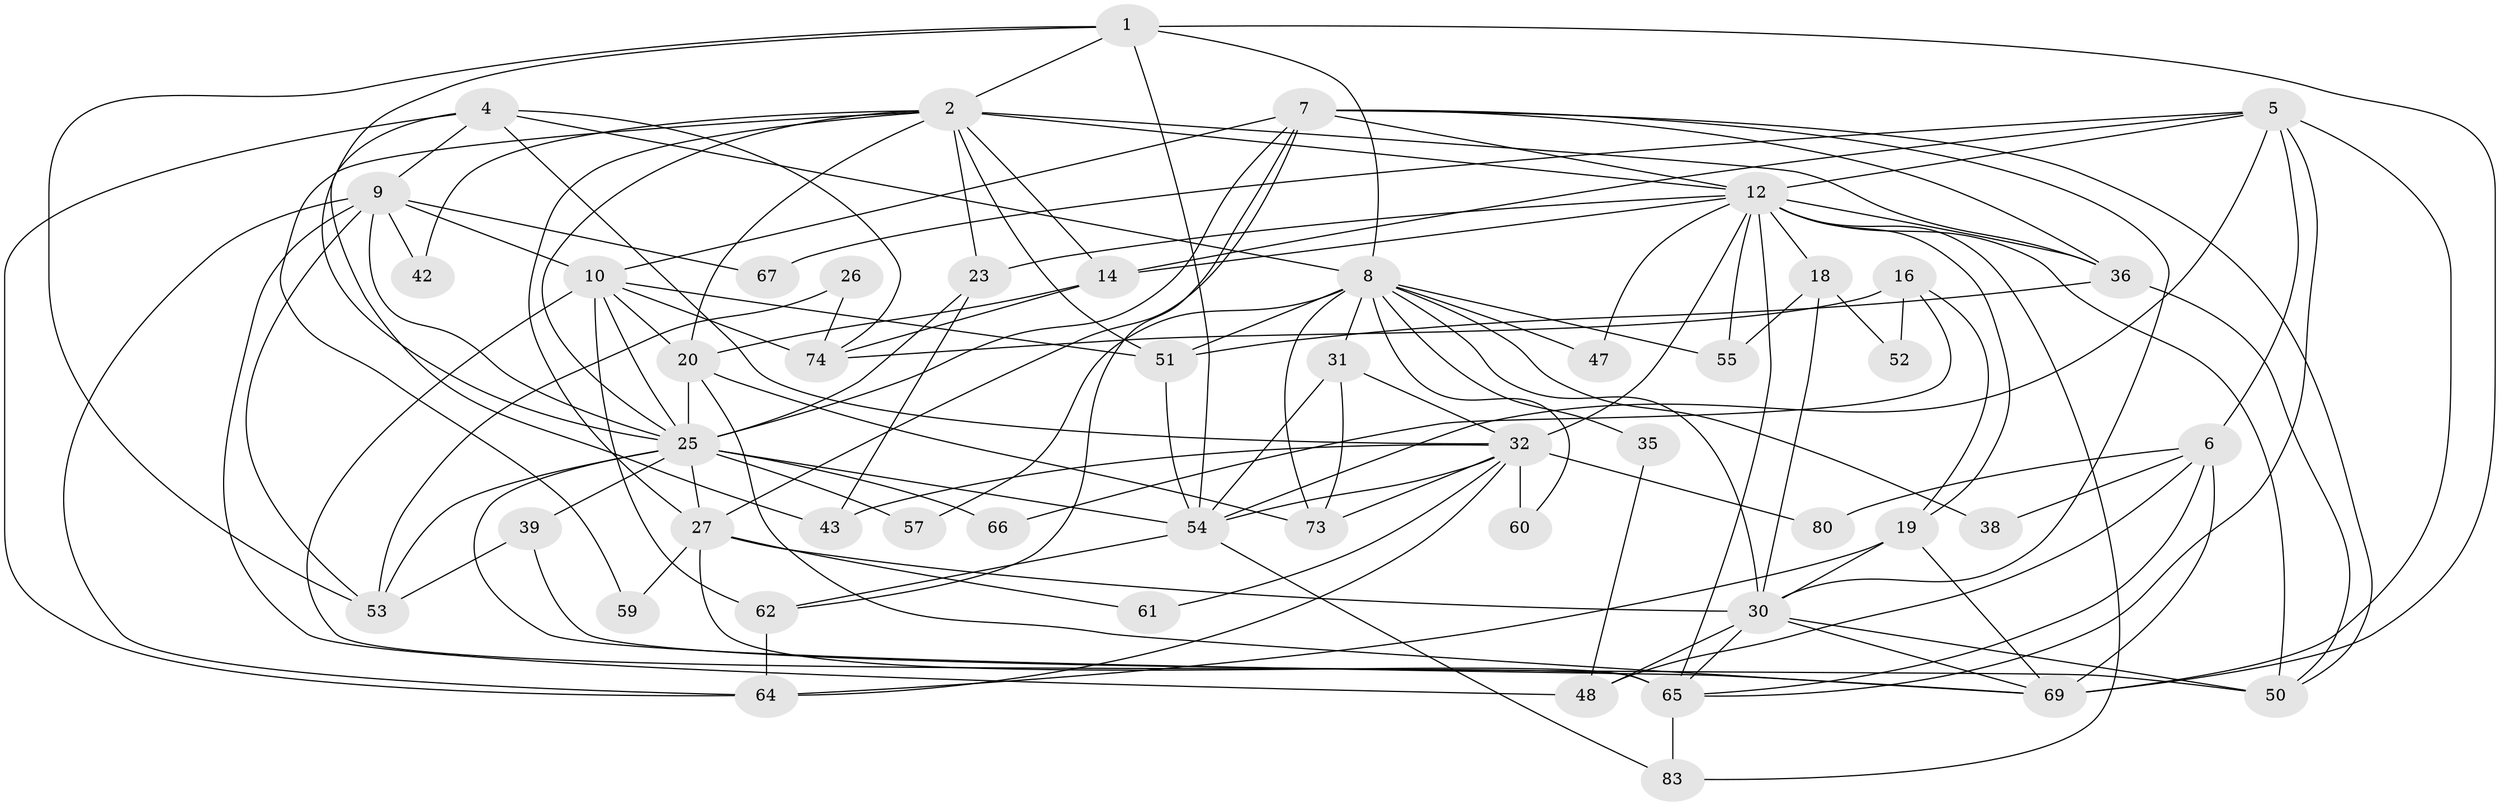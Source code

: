 // original degree distribution, {4: 0.2261904761904762, 5: 0.15476190476190477, 3: 0.23809523809523808, 6: 0.09523809523809523, 7: 0.05952380952380952, 2: 0.20238095238095238, 10: 0.011904761904761904, 8: 0.011904761904761904}
// Generated by graph-tools (version 1.1) at 2025/18/03/04/25 18:18:39]
// undirected, 50 vertices, 130 edges
graph export_dot {
graph [start="1"]
  node [color=gray90,style=filled];
  1 [super="+22+3"];
  2 [super="+24+58"];
  4 [super="+11"];
  5 [super="+56"];
  6;
  7 [super="+49+21"];
  8 [super="+76+44"];
  9 [super="+15"];
  10 [super="+70"];
  12 [super="+13"];
  14;
  16;
  18;
  19;
  20 [super="+81"];
  23;
  25 [super="+34"];
  26;
  27 [super="+29"];
  30 [super="+84"];
  31;
  32 [super="+45"];
  35;
  36;
  38;
  39;
  42;
  43;
  47;
  48;
  50;
  51 [super="+79"];
  52;
  53;
  54 [super="+75"];
  55 [super="+72"];
  57;
  59;
  60;
  61;
  62;
  64 [super="+68"];
  65 [super="+77"];
  66;
  67;
  69 [super="+82"];
  73;
  74;
  80;
  83;
  1 -- 8 [weight=2];
  1 -- 53;
  1 -- 2;
  1 -- 69;
  1 -- 54;
  1 -- 25;
  2 -- 36;
  2 -- 27;
  2 -- 23;
  2 -- 42;
  2 -- 59;
  2 -- 12;
  2 -- 14;
  2 -- 20;
  2 -- 25;
  2 -- 51;
  4 -- 74;
  4 -- 32;
  4 -- 8;
  4 -- 43;
  4 -- 64;
  4 -- 9;
  5 -- 65;
  5 -- 6;
  5 -- 67;
  5 -- 69;
  5 -- 14;
  5 -- 12;
  5 -- 54;
  6 -- 65;
  6 -- 38;
  6 -- 48;
  6 -- 69;
  6 -- 80;
  7 -- 10;
  7 -- 36;
  7 -- 12;
  7 -- 50;
  7 -- 62;
  7 -- 25 [weight=2];
  7 -- 27;
  7 -- 30;
  8 -- 35;
  8 -- 38;
  8 -- 55;
  8 -- 57;
  8 -- 60;
  8 -- 30;
  8 -- 31;
  8 -- 73;
  8 -- 51;
  8 -- 47;
  9 -- 25;
  9 -- 64;
  9 -- 67;
  9 -- 10;
  9 -- 42;
  9 -- 48;
  9 -- 53;
  10 -- 65;
  10 -- 25;
  10 -- 51;
  10 -- 62;
  10 -- 20;
  10 -- 74;
  12 -- 14;
  12 -- 18 [weight=2];
  12 -- 47;
  12 -- 65;
  12 -- 36;
  12 -- 50;
  12 -- 83;
  12 -- 19;
  12 -- 23;
  12 -- 55;
  12 -- 32;
  14 -- 20;
  14 -- 74;
  16 -- 74;
  16 -- 19;
  16 -- 52;
  16 -- 66;
  18 -- 52;
  18 -- 55;
  18 -- 30;
  19 -- 30;
  19 -- 69;
  19 -- 64;
  20 -- 73;
  20 -- 69;
  20 -- 25;
  23 -- 43;
  23 -- 25;
  25 -- 27;
  25 -- 66;
  25 -- 69;
  25 -- 39;
  25 -- 53;
  25 -- 54;
  25 -- 57;
  26 -- 74;
  26 -- 53;
  27 -- 65 [weight=2];
  27 -- 61;
  27 -- 30;
  27 -- 59;
  30 -- 48;
  30 -- 50;
  30 -- 69;
  30 -- 65;
  31 -- 54;
  31 -- 73;
  31 -- 32;
  32 -- 73;
  32 -- 43;
  32 -- 60;
  32 -- 80;
  32 -- 64;
  32 -- 61;
  32 -- 54;
  35 -- 48;
  36 -- 50;
  36 -- 51;
  39 -- 50;
  39 -- 53;
  51 -- 54;
  54 -- 62;
  54 -- 83;
  62 -- 64;
  65 -- 83;
}
